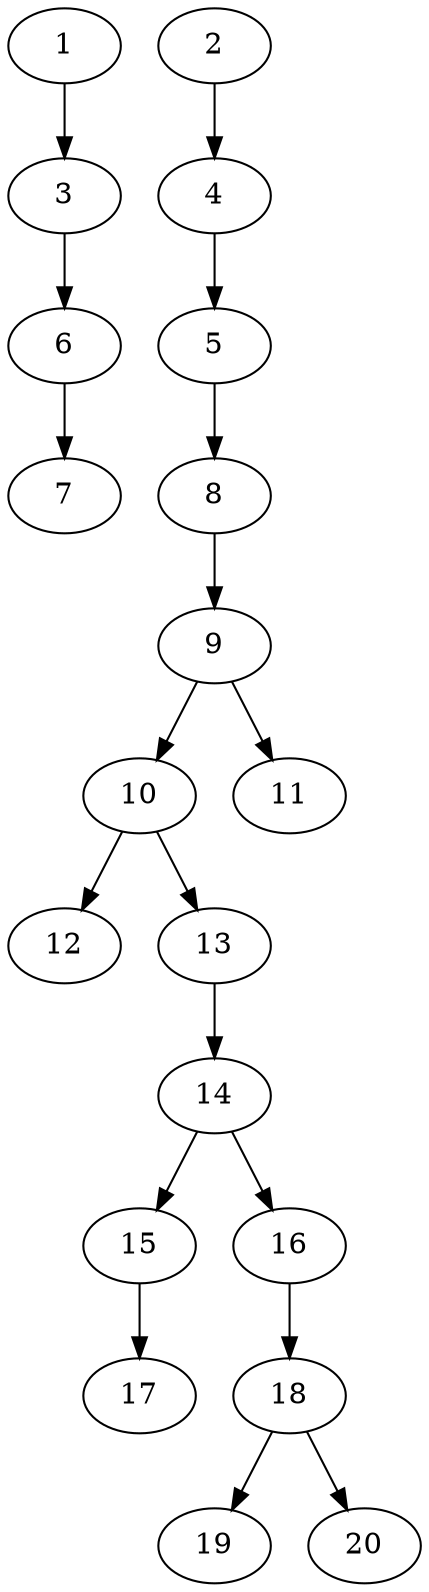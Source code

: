 // DAG automatically generated by daggen at Thu Oct  3 13:58:42 2019
// ./daggen --dot -n 20 --ccr 0.4 --fat 0.3 --regular 0.9 --density 0.5 --mindata 5242880 --maxdata 52428800 
digraph G {
  1 [size="116405760", alpha="0.14", expect_size="46562304"] 
  1 -> 3 [size ="46562304"]
  2 [size="88261120", alpha="0.03", expect_size="35304448"] 
  2 -> 4 [size ="35304448"]
  3 [size="74984960", alpha="0.18", expect_size="29993984"] 
  3 -> 6 [size ="29993984"]
  4 [size="66900480", alpha="0.07", expect_size="26760192"] 
  4 -> 5 [size ="26760192"]
  5 [size="120852480", alpha="0.10", expect_size="48340992"] 
  5 -> 8 [size ="48340992"]
  6 [size="126935040", alpha="0.04", expect_size="50774016"] 
  6 -> 7 [size ="50774016"]
  7 [size="60203520", alpha="0.20", expect_size="24081408"] 
  8 [size="129057280", alpha="0.10", expect_size="51622912"] 
  8 -> 9 [size ="51622912"]
  9 [size="49495040", alpha="0.07", expect_size="19798016"] 
  9 -> 10 [size ="19798016"]
  9 -> 11 [size ="19798016"]
  10 [size="76436480", alpha="0.05", expect_size="30574592"] 
  10 -> 12 [size ="30574592"]
  10 -> 13 [size ="30574592"]
  11 [size="44139520", alpha="0.19", expect_size="17655808"] 
  12 [size="127475200", alpha="0.10", expect_size="50990080"] 
  13 [size="28633600", alpha="0.12", expect_size="11453440"] 
  13 -> 14 [size ="11453440"]
  14 [size="19392000", alpha="0.07", expect_size="7756800"] 
  14 -> 15 [size ="7756800"]
  14 -> 16 [size ="7756800"]
  15 [size="58191360", alpha="0.11", expect_size="23276544"] 
  15 -> 17 [size ="23276544"]
  16 [size="116149760", alpha="0.04", expect_size="46459904"] 
  16 -> 18 [size ="46459904"]
  17 [size="19054080", alpha="0.15", expect_size="7621632"] 
  18 [size="17320960", alpha="0.16", expect_size="6928384"] 
  18 -> 19 [size ="6928384"]
  18 -> 20 [size ="6928384"]
  19 [size="75758080", alpha="0.15", expect_size="30303232"] 
  20 [size="119667200", alpha="0.07", expect_size="47866880"] 
}
